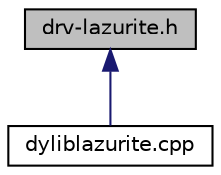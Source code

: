 digraph "drv-lazurite.h"
{
  edge [fontname="Helvetica",fontsize="10",labelfontname="Helvetica",labelfontsize="10"];
  node [fontname="Helvetica",fontsize="10",shape=record];
  Node1 [label="drv-lazurite.h",height=0.2,width=0.4,color="black", fillcolor="grey75", style="filled", fontcolor="black"];
  Node1 -> Node2 [dir="back",color="midnightblue",fontsize="10",style="solid",fontname="Helvetica"];
  Node2 [label="dyliblazurite.cpp",height=0.2,width=0.4,color="black", fillcolor="white", style="filled",URL="$dyliblazurite_8cpp.html"];
}
